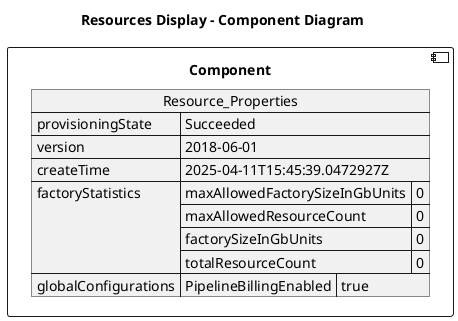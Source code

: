 @startuml

title Resources Display - Component Diagram

component Component {

json  Resource_Properties {
  "provisioningState": "Succeeded",
  "version": "2018-06-01",
  "createTime": "2025-04-11T15:45:39.0472927Z",
  "factoryStatistics": {
    "maxAllowedFactorySizeInGbUnits": 0,
    "maxAllowedResourceCount": 0,
    "factorySizeInGbUnits": 0,
    "totalResourceCount": 0
  },
  "globalConfigurations": {
    "PipelineBillingEnabled": "true"
  }
}
}
@enduml
